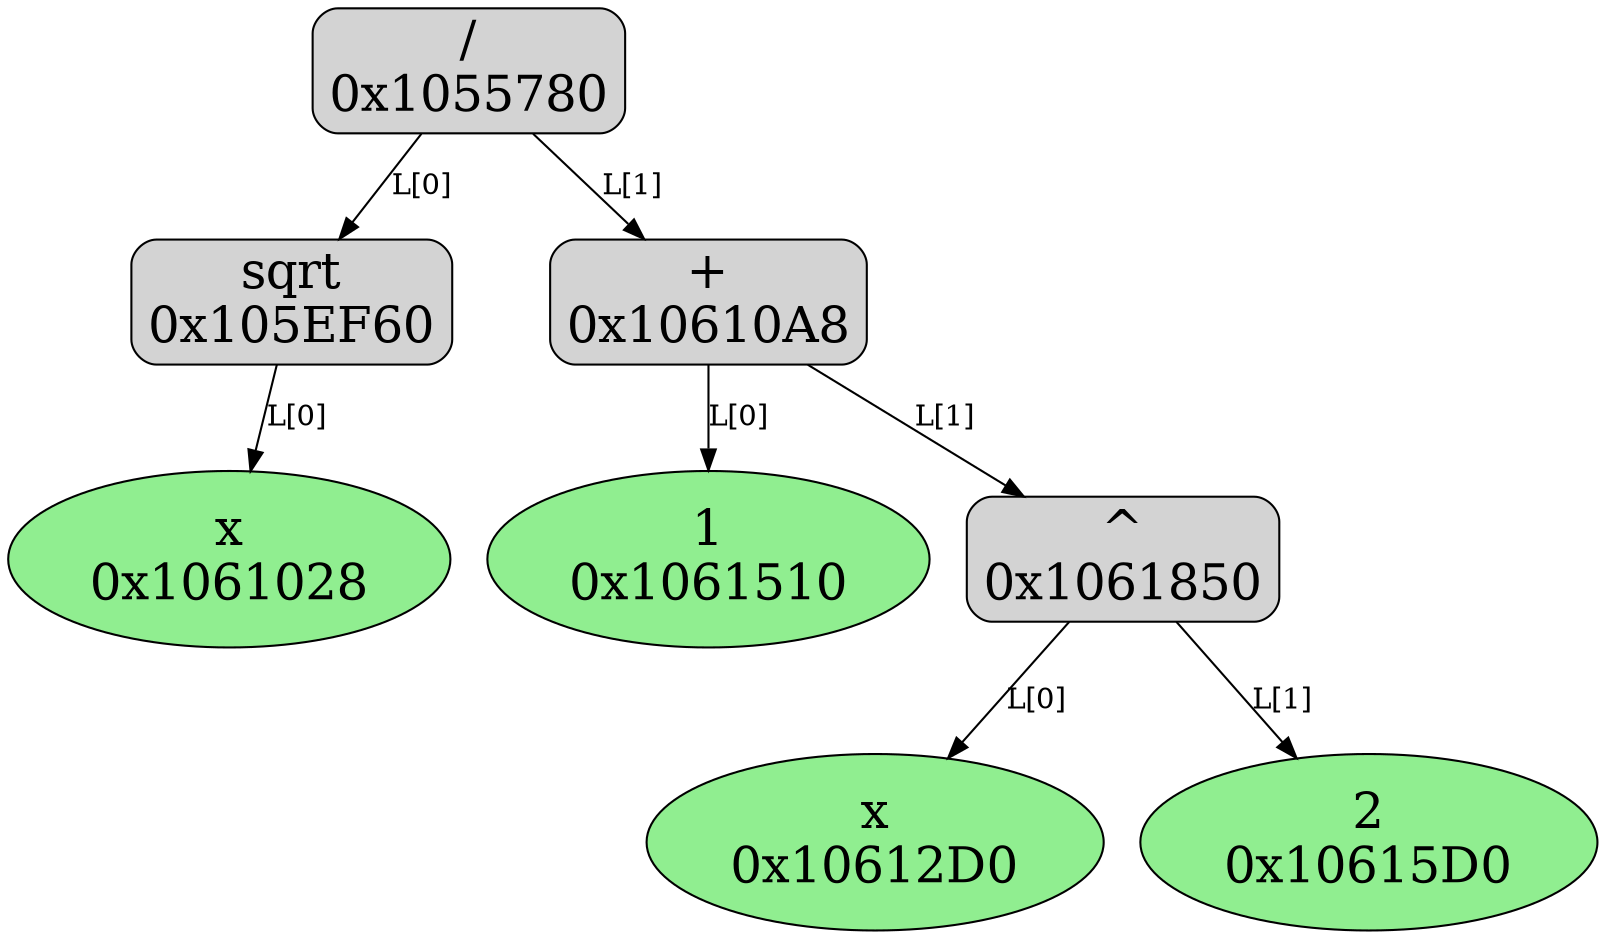 digraph{
node [color = "black", fontsize = 24, shape = "box", style = "filled, rounded", fillcolor = "lightgray"]
edge [color = "black", fontsize = 24]
"x
0x1061028" [shape = "ellipse", fillcolor = "lightgreen"] 
 "sqrt
0x105EF60" 
 "sqrt
0x105EF60" ->  "x
0x1061028" [label = "L[0]", fontsize = 14] 
"1
0x1061510" [shape = "ellipse", fillcolor = "lightgreen"] 
"x
0x10612D0" [shape = "ellipse", fillcolor = "lightgreen"] 
"2
0x10615D0" [shape = "ellipse", fillcolor = "lightgreen"] 
 "^
0x1061850" 
 "^
0x1061850" ->  "x
0x10612D0" [label = "L[0]", fontsize = 14] 
 "^
0x1061850" ->  "2
0x10615D0" [label = "L[1]", fontsize = 14] 
 "+
0x10610A8" 
 "+
0x10610A8" ->  "1
0x1061510" [label = "L[0]", fontsize = 14] 
 "+
0x10610A8" ->  "^
0x1061850" [label = "L[1]", fontsize = 14] 
 "/
0x1055780" 
 "/
0x1055780" ->  "sqrt
0x105EF60" [label = "L[0]", fontsize = 14] 
 "/
0x1055780" ->  "+
0x10610A8" [label = "L[1]", fontsize = 14] 
}